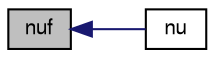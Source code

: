 digraph "nuf"
{
  bgcolor="transparent";
  edge [fontname="FreeSans",fontsize="10",labelfontname="FreeSans",labelfontsize="10"];
  node [fontname="FreeSans",fontsize="10",shape=record];
  rankdir="LR";
  Node63 [label="nuf",height=0.2,width=0.4,color="black", fillcolor="grey75", style="filled", fontcolor="black"];
  Node63 -> Node64 [dir="back",color="midnightblue",fontsize="10",style="solid",fontname="FreeSans"];
  Node64 [label="nu",height=0.2,width=0.4,color="black",URL="$a30482.html#a3a308770eeacc96fe19b985d6c00b5c0",tooltip="Return the laminar viscosity for patch. "];
}
